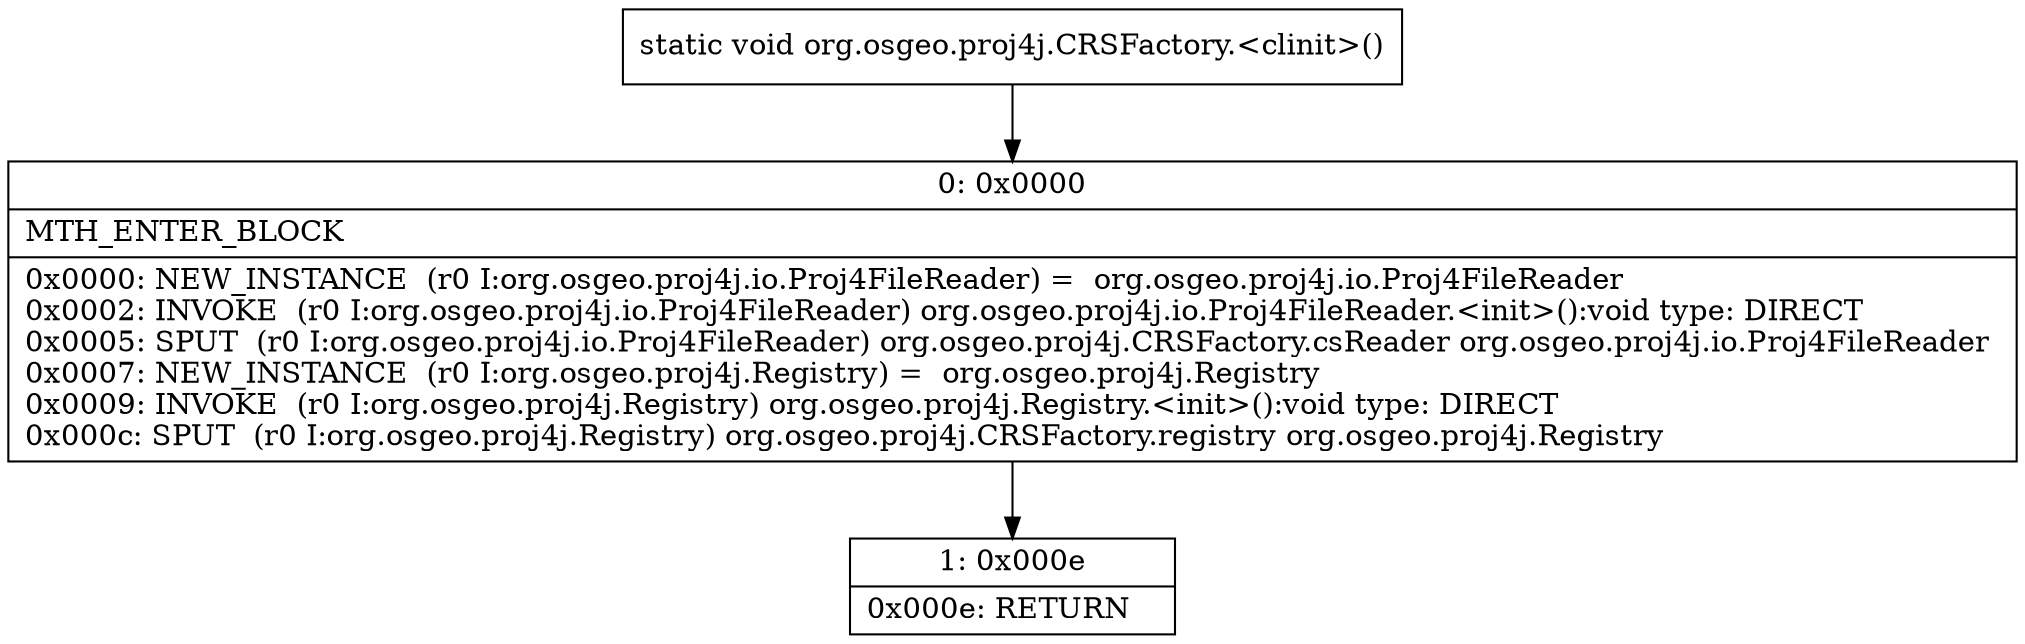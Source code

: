 digraph "CFG fororg.osgeo.proj4j.CRSFactory.\<clinit\>()V" {
Node_0 [shape=record,label="{0\:\ 0x0000|MTH_ENTER_BLOCK\l|0x0000: NEW_INSTANCE  (r0 I:org.osgeo.proj4j.io.Proj4FileReader) =  org.osgeo.proj4j.io.Proj4FileReader \l0x0002: INVOKE  (r0 I:org.osgeo.proj4j.io.Proj4FileReader) org.osgeo.proj4j.io.Proj4FileReader.\<init\>():void type: DIRECT \l0x0005: SPUT  (r0 I:org.osgeo.proj4j.io.Proj4FileReader) org.osgeo.proj4j.CRSFactory.csReader org.osgeo.proj4j.io.Proj4FileReader \l0x0007: NEW_INSTANCE  (r0 I:org.osgeo.proj4j.Registry) =  org.osgeo.proj4j.Registry \l0x0009: INVOKE  (r0 I:org.osgeo.proj4j.Registry) org.osgeo.proj4j.Registry.\<init\>():void type: DIRECT \l0x000c: SPUT  (r0 I:org.osgeo.proj4j.Registry) org.osgeo.proj4j.CRSFactory.registry org.osgeo.proj4j.Registry \l}"];
Node_1 [shape=record,label="{1\:\ 0x000e|0x000e: RETURN   \l}"];
MethodNode[shape=record,label="{static void org.osgeo.proj4j.CRSFactory.\<clinit\>() }"];
MethodNode -> Node_0;
Node_0 -> Node_1;
}

